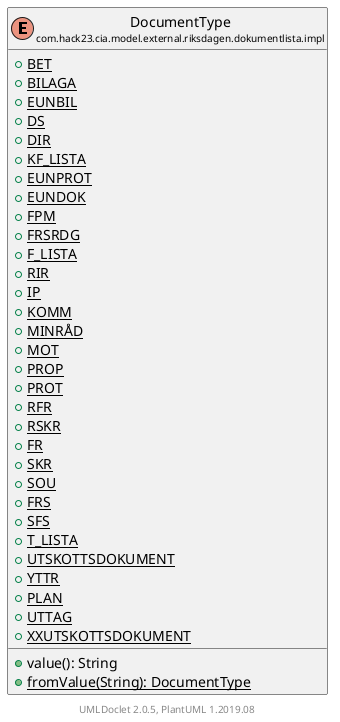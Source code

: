 @startuml
    set namespaceSeparator none
    hide empty fields
    hide empty methods

    enum "<size:14>DocumentType\n<size:10>com.hack23.cia.model.external.riksdagen.dokumentlista.impl" as com.hack23.cia.model.external.riksdagen.dokumentlista.impl.DocumentType [[DocumentType.html]] {
        {static} +BET
        {static} +BILAGA
        {static} +EUNBIL
        {static} +DS
        {static} +DIR
        {static} +KF_LISTA
        {static} +EUNPROT
        {static} +EUNDOK
        {static} +FPM
        {static} +FRSRDG
        {static} +F_LISTA
        {static} +RIR
        {static} +IP
        {static} +KOMM
        {static} +MINRÅD
        {static} +MOT
        {static} +PROP
        {static} +PROT
        {static} +RFR
        {static} +RSKR
        {static} +FR
        {static} +SKR
        {static} +SOU
        {static} +FRS
        {static} +SFS
        {static} +T_LISTA
        {static} +UTSKOTTSDOKUMENT
        {static} +YTTR
        {static} +PLAN
        {static} +UTTAG
        {static} +XXUTSKOTTSDOKUMENT
        +value(): String
        {static} +fromValue(String): DocumentType
    }

    center footer UMLDoclet 2.0.5, PlantUML 1.2019.08
@enduml
